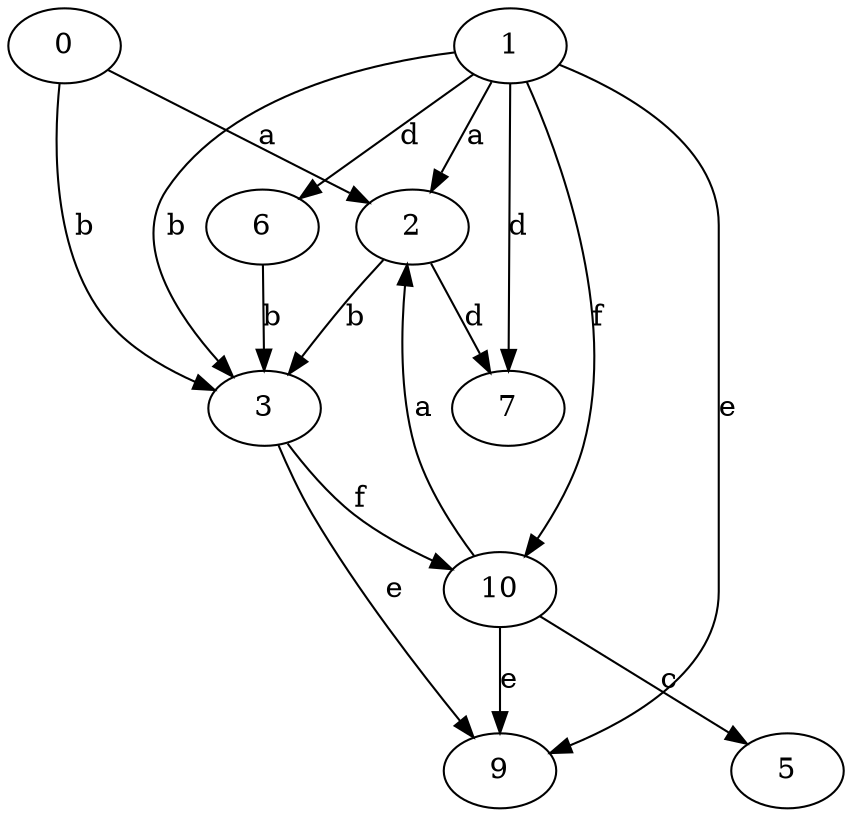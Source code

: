 strict digraph  {
1;
2;
3;
5;
6;
7;
9;
10;
0;
1 -> 2  [label=a];
1 -> 3  [label=b];
1 -> 6  [label=d];
1 -> 7  [label=d];
1 -> 9  [label=e];
1 -> 10  [label=f];
2 -> 3  [label=b];
2 -> 7  [label=d];
3 -> 9  [label=e];
3 -> 10  [label=f];
6 -> 3  [label=b];
10 -> 2  [label=a];
10 -> 5  [label=c];
10 -> 9  [label=e];
0 -> 2  [label=a];
0 -> 3  [label=b];
}
